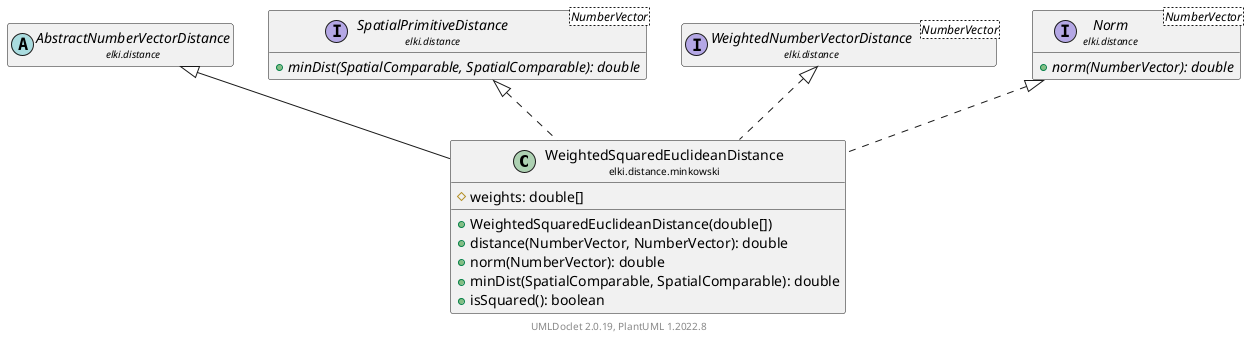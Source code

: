@startuml
    remove .*\.(Instance|Par|Parameterizer|Factory)$
    set namespaceSeparator none
    hide empty fields
    hide empty methods

    class "<size:14>WeightedSquaredEuclideanDistance\n<size:10>elki.distance.minkowski" as elki.distance.minkowski.WeightedSquaredEuclideanDistance [[WeightedSquaredEuclideanDistance.html]] {
        #weights: double[]
        +WeightedSquaredEuclideanDistance(double[])
        +distance(NumberVector, NumberVector): double
        +norm(NumberVector): double
        +minDist(SpatialComparable, SpatialComparable): double
        +isSquared(): boolean
    }

    abstract class "<size:14>AbstractNumberVectorDistance\n<size:10>elki.distance" as elki.distance.AbstractNumberVectorDistance [[../AbstractNumberVectorDistance.html]]
    interface "<size:14>SpatialPrimitiveDistance\n<size:10>elki.distance" as elki.distance.SpatialPrimitiveDistance<NumberVector> [[../SpatialPrimitiveDistance.html]] {
        {abstract} +minDist(SpatialComparable, SpatialComparable): double
    }
    interface "<size:14>WeightedNumberVectorDistance\n<size:10>elki.distance" as elki.distance.WeightedNumberVectorDistance<NumberVector> [[../WeightedNumberVectorDistance.html]]
    interface "<size:14>Norm\n<size:10>elki.distance" as elki.distance.Norm<NumberVector> [[../Norm.html]] {
        {abstract} +norm(NumberVector): double
    }
    class "<size:14>WeightedSquaredEuclideanDistance.Par\n<size:10>elki.distance.minkowski" as elki.distance.minkowski.WeightedSquaredEuclideanDistance.Par [[WeightedSquaredEuclideanDistance.Par.html]]

    elki.distance.AbstractNumberVectorDistance <|-- elki.distance.minkowski.WeightedSquaredEuclideanDistance
    elki.distance.SpatialPrimitiveDistance <|.. elki.distance.minkowski.WeightedSquaredEuclideanDistance
    elki.distance.WeightedNumberVectorDistance <|.. elki.distance.minkowski.WeightedSquaredEuclideanDistance
    elki.distance.Norm <|.. elki.distance.minkowski.WeightedSquaredEuclideanDistance
    elki.distance.minkowski.WeightedSquaredEuclideanDistance +-- elki.distance.minkowski.WeightedSquaredEuclideanDistance.Par

    center footer UMLDoclet 2.0.19, PlantUML 1.2022.8
@enduml
